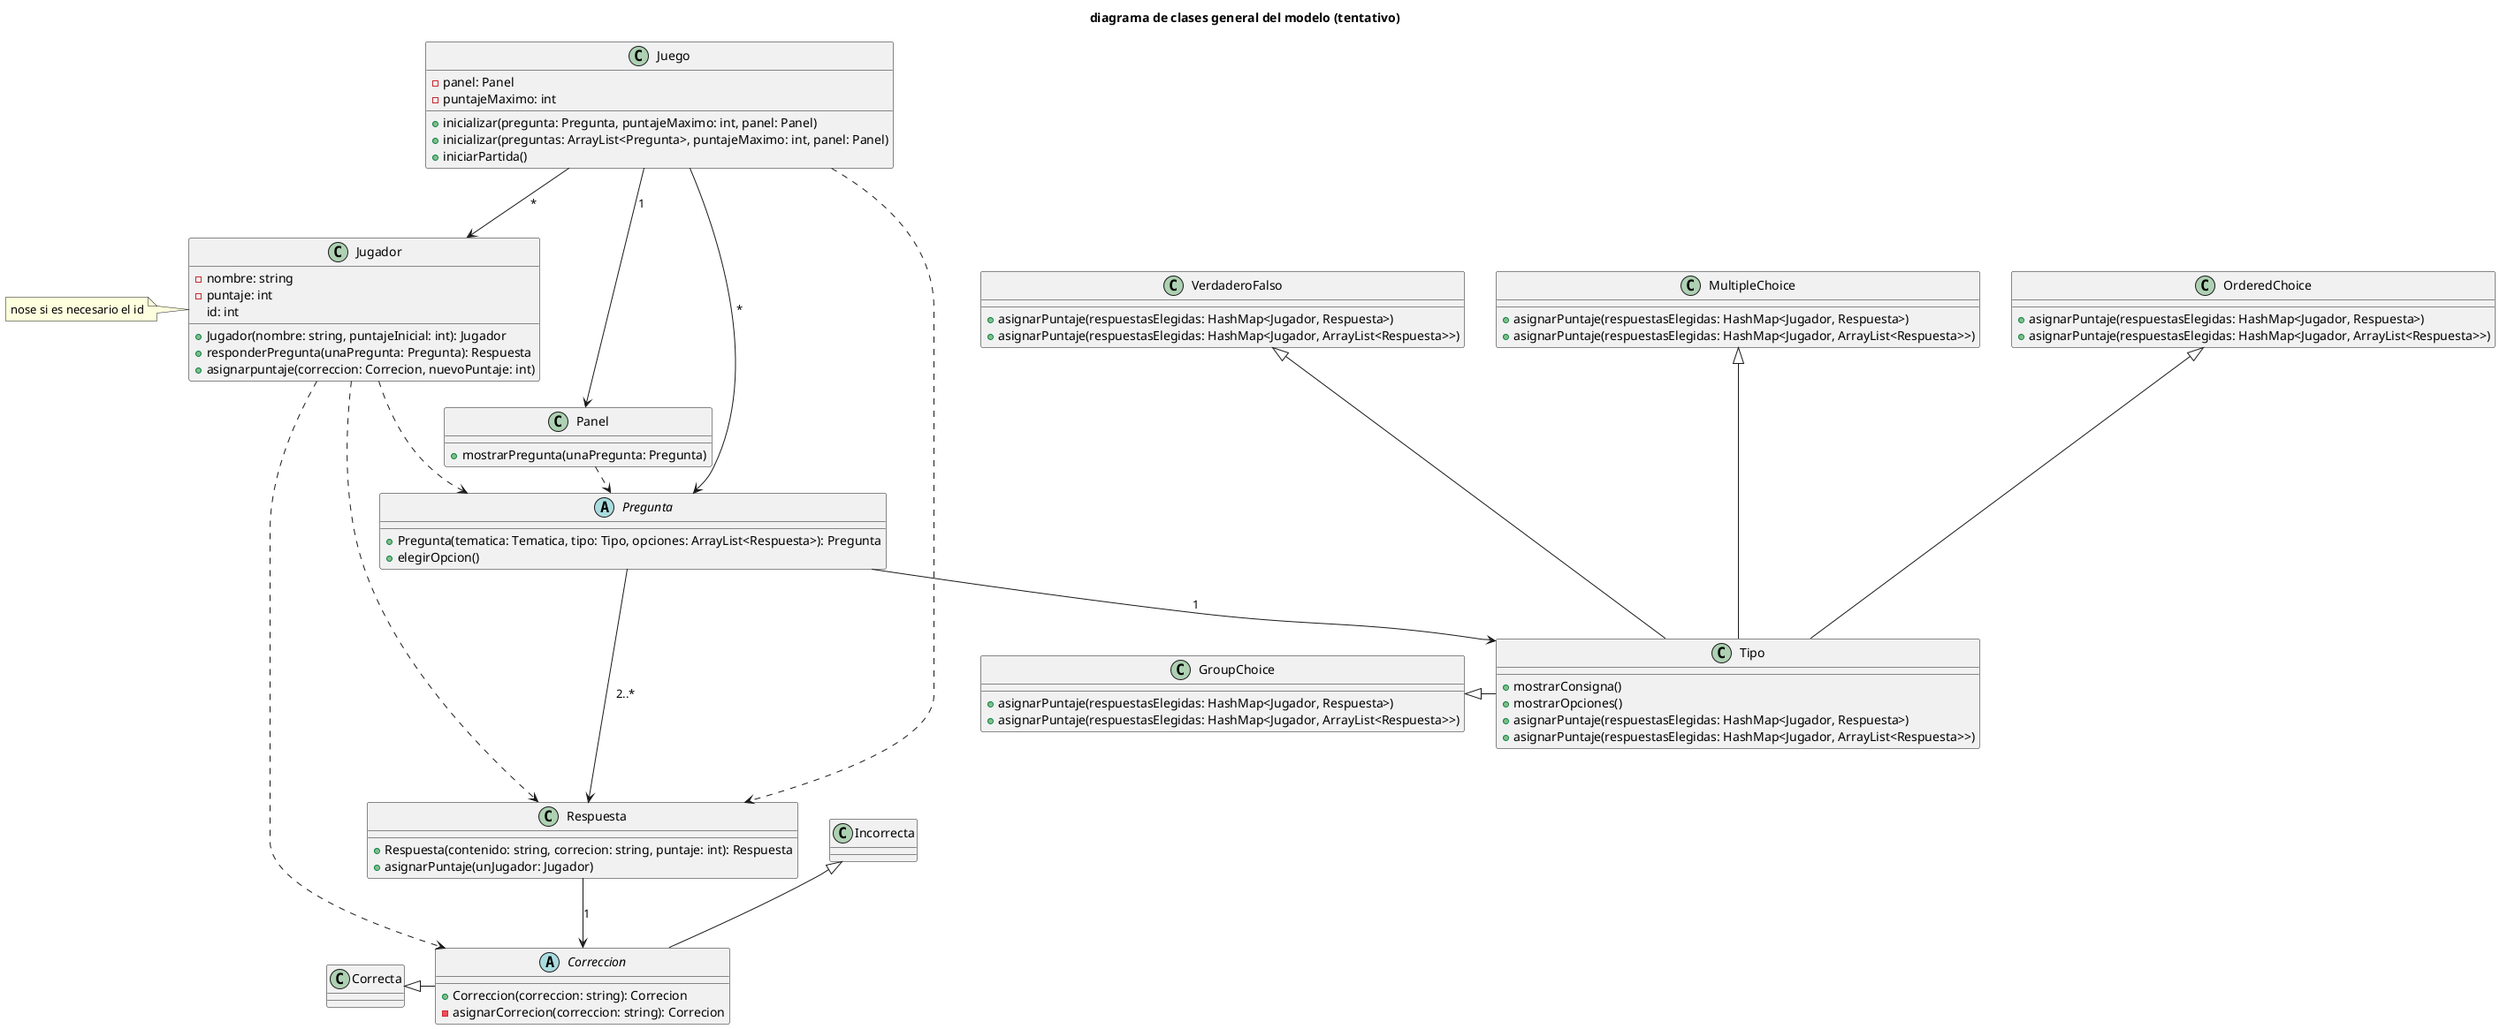 @startuml
title: diagrama de clases general del modelo (tentativo)

class Juego{
-panel: Panel
-puntajeMaximo: int
+inicializar(pregunta: Pregunta, puntajeMaximo: int, panel: Panel)
+inicializar(preguntas: ArrayList<Pregunta>, puntajeMaximo: int, panel: Panel)
+iniciarPartida()
}

class Jugador{
-nombre: string
-puntaje: int
id: int
+Jugador(nombre: string, puntajeInicial: int): Jugador
+responderPregunta(unaPregunta: Pregunta): Respuesta
+asignarpuntaje(correccion: Correcion, nuevoPuntaje: int)
}
note left: nose si es necesario el id

class Panel{
+mostrarPregunta(unaPregunta: Pregunta)
}

abstract class Pregunta{
+Pregunta(tematica: Tematica, tipo: Tipo, opciones: ArrayList<Respuesta>): Pregunta
+elegirOpcion()
}

class Tipo{
+mostrarConsigna()
+mostrarOpciones()
+asignarPuntaje(respuestasElegidas: HashMap<Jugador, Respuesta>)
+asignarPuntaje(respuestasElegidas: HashMap<Jugador, ArrayList<Respuesta>>)
}

class VerdaderoFalso{
+asignarPuntaje(respuestasElegidas: HashMap<Jugador, Respuesta>)
+asignarPuntaje(respuestasElegidas: HashMap<Jugador, ArrayList<Respuesta>>)
}

class MultipleChoice{
+asignarPuntaje(respuestasElegidas: HashMap<Jugador, Respuesta>)
+asignarPuntaje(respuestasElegidas: HashMap<Jugador, ArrayList<Respuesta>>)
}

class OrderedChoice{
+asignarPuntaje(respuestasElegidas: HashMap<Jugador, Respuesta>)
+asignarPuntaje(respuestasElegidas: HashMap<Jugador, ArrayList<Respuesta>>)
}

class GroupChoice{
+asignarPuntaje(respuestasElegidas: HashMap<Jugador, Respuesta>)
+asignarPuntaje(respuestasElegidas: HashMap<Jugador, ArrayList<Respuesta>>)
}


class Respuesta{
+Respuesta(contenido: string, correcion: string, puntaje: int): Respuesta
+asignarPuntaje(unJugador: Jugador)
}

abstract class Correccion{
+Correccion(correccion: string): Correcion
-asignarCorrecion(correccion: string): Correcion
}

class Correcta{}

class Incorrecta{}

Juego --> Panel: 1
Juego ---> Pregunta: *
Juego --> Jugador: *
Juego ...> Respuesta

Panel .> Pregunta

Jugador ..> Pregunta
Jugador .> Respuesta
Jugador .> Correccion

Pregunta --> Tipo: 1
Pregunta ---> Respuesta: 2..*

VerdaderoFalso <|--- Tipo
MultipleChoice <|--- Tipo
OrderedChoice <|--- Tipo
GroupChoice <|- Tipo

Respuesta --> Correccion: 1
Correcta <|- Correccion
Incorrecta <|-- Correccion

@enduml